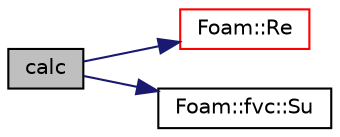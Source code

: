 digraph "calc"
{
  bgcolor="transparent";
  edge [fontname="Helvetica",fontsize="10",labelfontname="Helvetica",labelfontsize="10"];
  node [fontname="Helvetica",fontsize="10",shape=record];
  rankdir="LR";
  Node1 [label="calc",height=0.2,width=0.4,color="black", fillcolor="grey75", style="filled", fontcolor="black"];
  Node1 -> Node2 [color="midnightblue",fontsize="10",style="solid",fontname="Helvetica"];
  Node2 [label="Foam::Re",height=0.2,width=0.4,color="red",URL="$a10675.html#affa366970bcbe0f7ccf7c85557a3e12b"];
  Node1 -> Node3 [color="midnightblue",fontsize="10",style="solid",fontname="Helvetica"];
  Node3 [label="Foam::fvc::Su",height=0.2,width=0.4,color="black",URL="$a10709.html#ac92e296062b7b025a96b82351c1d9b89"];
}
